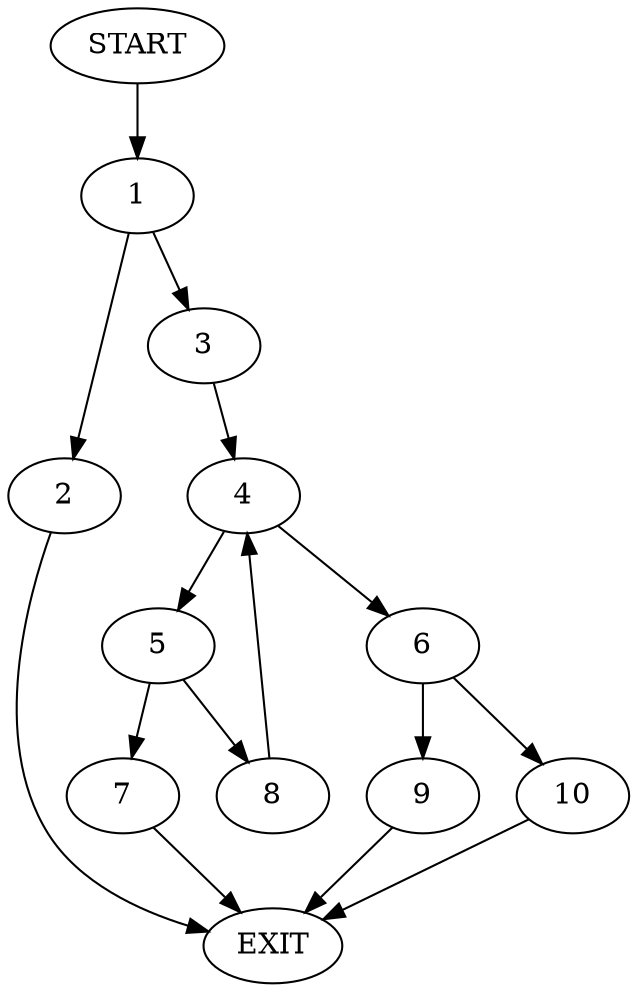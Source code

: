 digraph {
0 [label="START"]
11 [label="EXIT"]
0 -> 1
1 -> 2
1 -> 3
3 -> 4
2 -> 11
4 -> 5
4 -> 6
5 -> 7
5 -> 8
6 -> 9
6 -> 10
7 -> 11
8 -> 4
10 -> 11
9 -> 11
}
